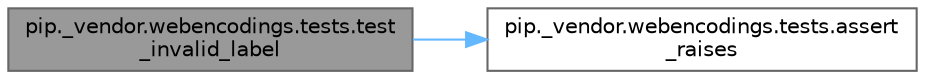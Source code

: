 digraph "pip._vendor.webencodings.tests.test_invalid_label"
{
 // LATEX_PDF_SIZE
  bgcolor="transparent";
  edge [fontname=Helvetica,fontsize=10,labelfontname=Helvetica,labelfontsize=10];
  node [fontname=Helvetica,fontsize=10,shape=box,height=0.2,width=0.4];
  rankdir="LR";
  Node1 [id="Node000001",label="pip._vendor.webencodings.tests.test\l_invalid_label",height=0.2,width=0.4,color="gray40", fillcolor="grey60", style="filled", fontcolor="black",tooltip=" "];
  Node1 -> Node2 [id="edge1_Node000001_Node000002",color="steelblue1",style="solid",tooltip=" "];
  Node2 [id="Node000002",label="pip._vendor.webencodings.tests.assert\l_raises",height=0.2,width=0.4,color="grey40", fillcolor="white", style="filled",URL="$namespacepip_1_1__vendor_1_1webencodings_1_1tests.html#ad1229ce63e88c5e1d99ea9ff67e3f1d2",tooltip=" "];
}
